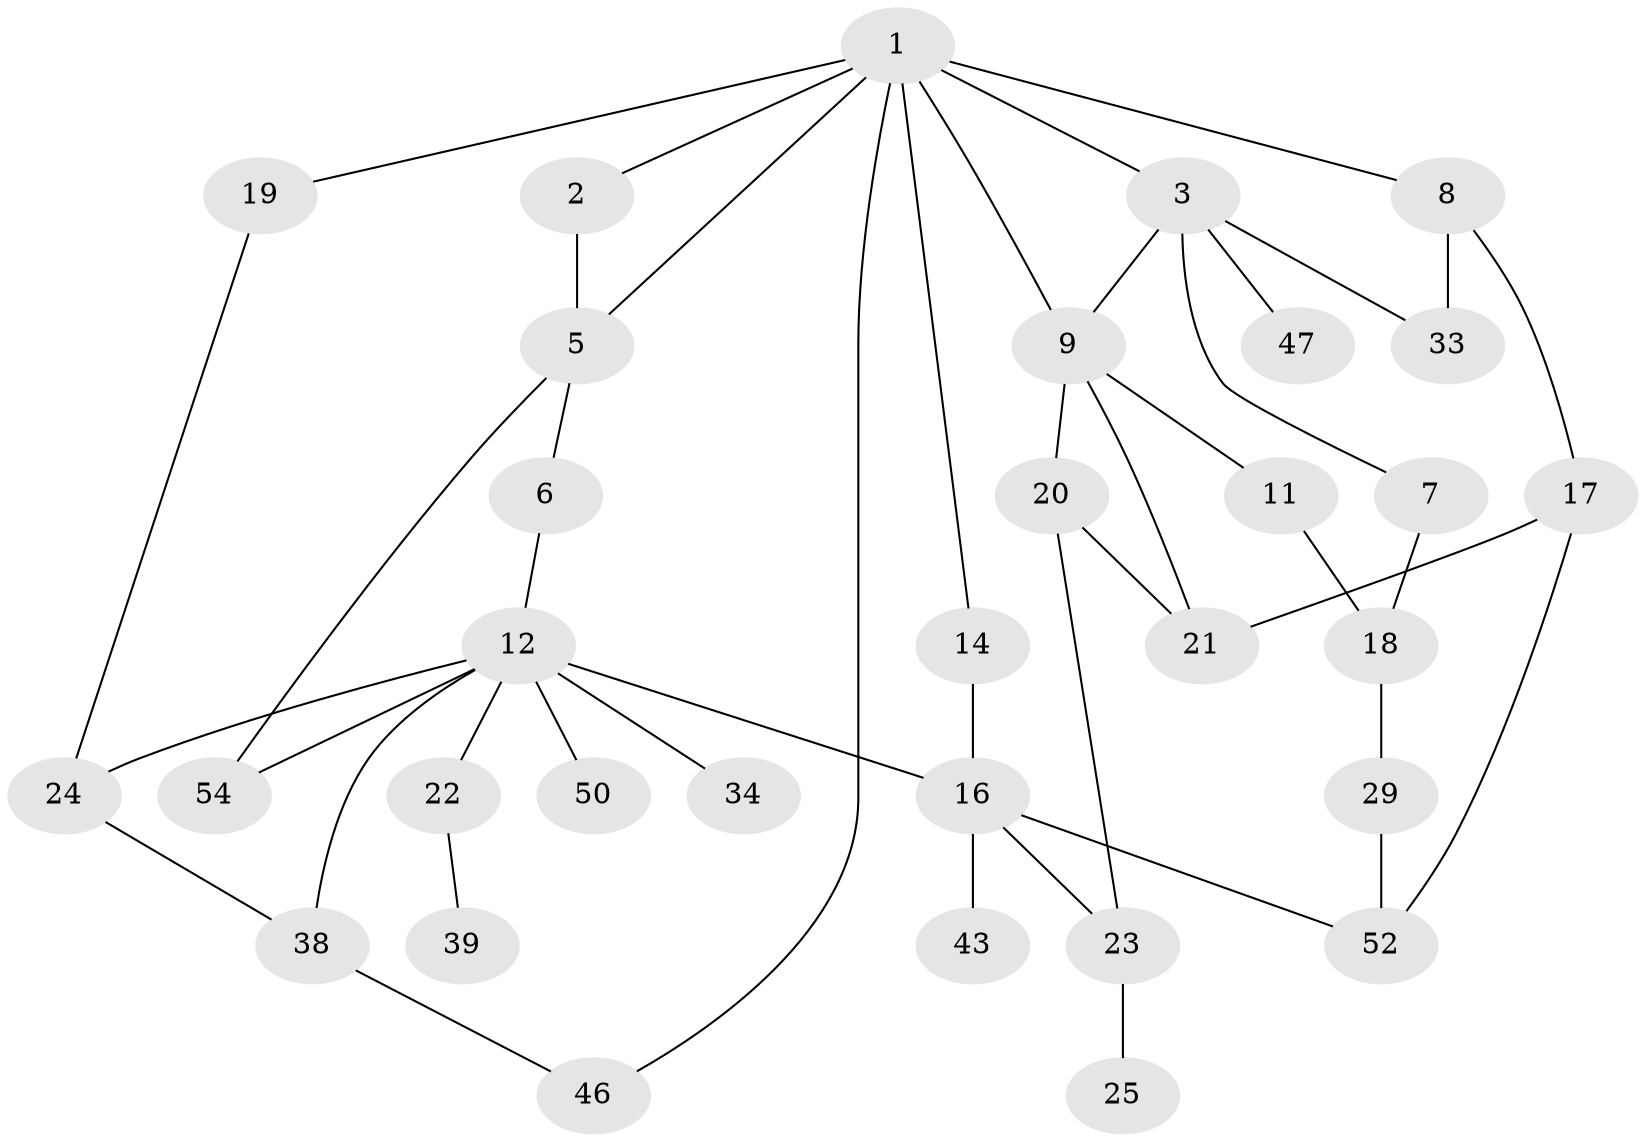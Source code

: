 // original degree distribution, {8: 0.018518518518518517, 4: 0.07407407407407407, 5: 0.09259259259259259, 2: 0.3888888888888889, 3: 0.2037037037037037, 1: 0.2222222222222222}
// Generated by graph-tools (version 1.1) at 2025/41/03/06/25 10:41:27]
// undirected, 32 vertices, 45 edges
graph export_dot {
graph [start="1"]
  node [color=gray90,style=filled];
  1 [super="+4"];
  2 [super="+15"];
  3 [super="+27"];
  5 [super="+10"];
  6;
  7 [super="+45"];
  8;
  9 [super="+13"];
  11 [super="+51"];
  12 [super="+37"];
  14 [super="+40"];
  16 [super="+30"];
  17 [super="+42"];
  18 [super="+28"];
  19 [super="+44"];
  20 [super="+26"];
  21 [super="+32"];
  22;
  23 [super="+49"];
  24 [super="+41"];
  25;
  29 [super="+31"];
  33 [super="+35"];
  34 [super="+36"];
  38;
  39;
  43;
  46 [super="+48"];
  47;
  50;
  52 [super="+53"];
  54;
  1 -- 2;
  1 -- 3;
  1 -- 5;
  1 -- 8;
  1 -- 14;
  1 -- 19;
  1 -- 46;
  1 -- 9;
  2 -- 5 [weight=2];
  3 -- 7;
  3 -- 33;
  3 -- 9;
  3 -- 47;
  5 -- 6;
  5 -- 54;
  6 -- 12;
  7 -- 18;
  8 -- 17;
  8 -- 33;
  9 -- 11;
  9 -- 21;
  9 -- 20;
  11 -- 18;
  12 -- 16;
  12 -- 22;
  12 -- 34;
  12 -- 50;
  12 -- 54;
  12 -- 38;
  12 -- 24;
  14 -- 16;
  16 -- 43;
  16 -- 52;
  16 -- 23;
  17 -- 52;
  17 -- 21;
  18 -- 29;
  19 -- 24;
  20 -- 23;
  20 -- 21;
  22 -- 39;
  23 -- 25;
  24 -- 38;
  29 -- 52;
  38 -- 46;
}
